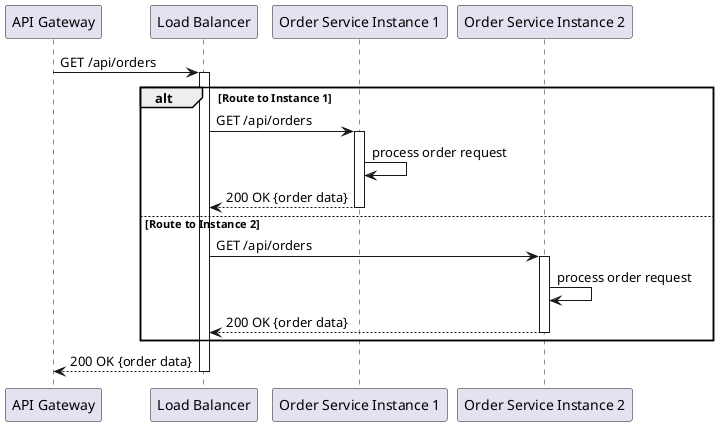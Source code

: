 @startuml
participant "API Gateway" as APIGW
participant "Load Balancer" as LB
participant "Order Service Instance 1" as OSvc1
participant "Order Service Instance 2" as OSvc2

APIGW -> LB : GET /api/orders
activate LB

alt Route to Instance 1
  LB -> OSvc1 : GET /api/orders
  activate OSvc1
  OSvc1 -> OSvc1 : process order request
  OSvc1 --> LB : 200 OK {order data}
  deactivate OSvc1
else Route to Instance 2
  LB -> OSvc2 : GET /api/orders
  activate OSvc2
  OSvc2 -> OSvc2 : process order request
  OSvc2 --> LB : 200 OK {order data}
  deactivate OSvc2
end

LB --> APIGW : 200 OK {order data}
deactivate LB
@enduml
